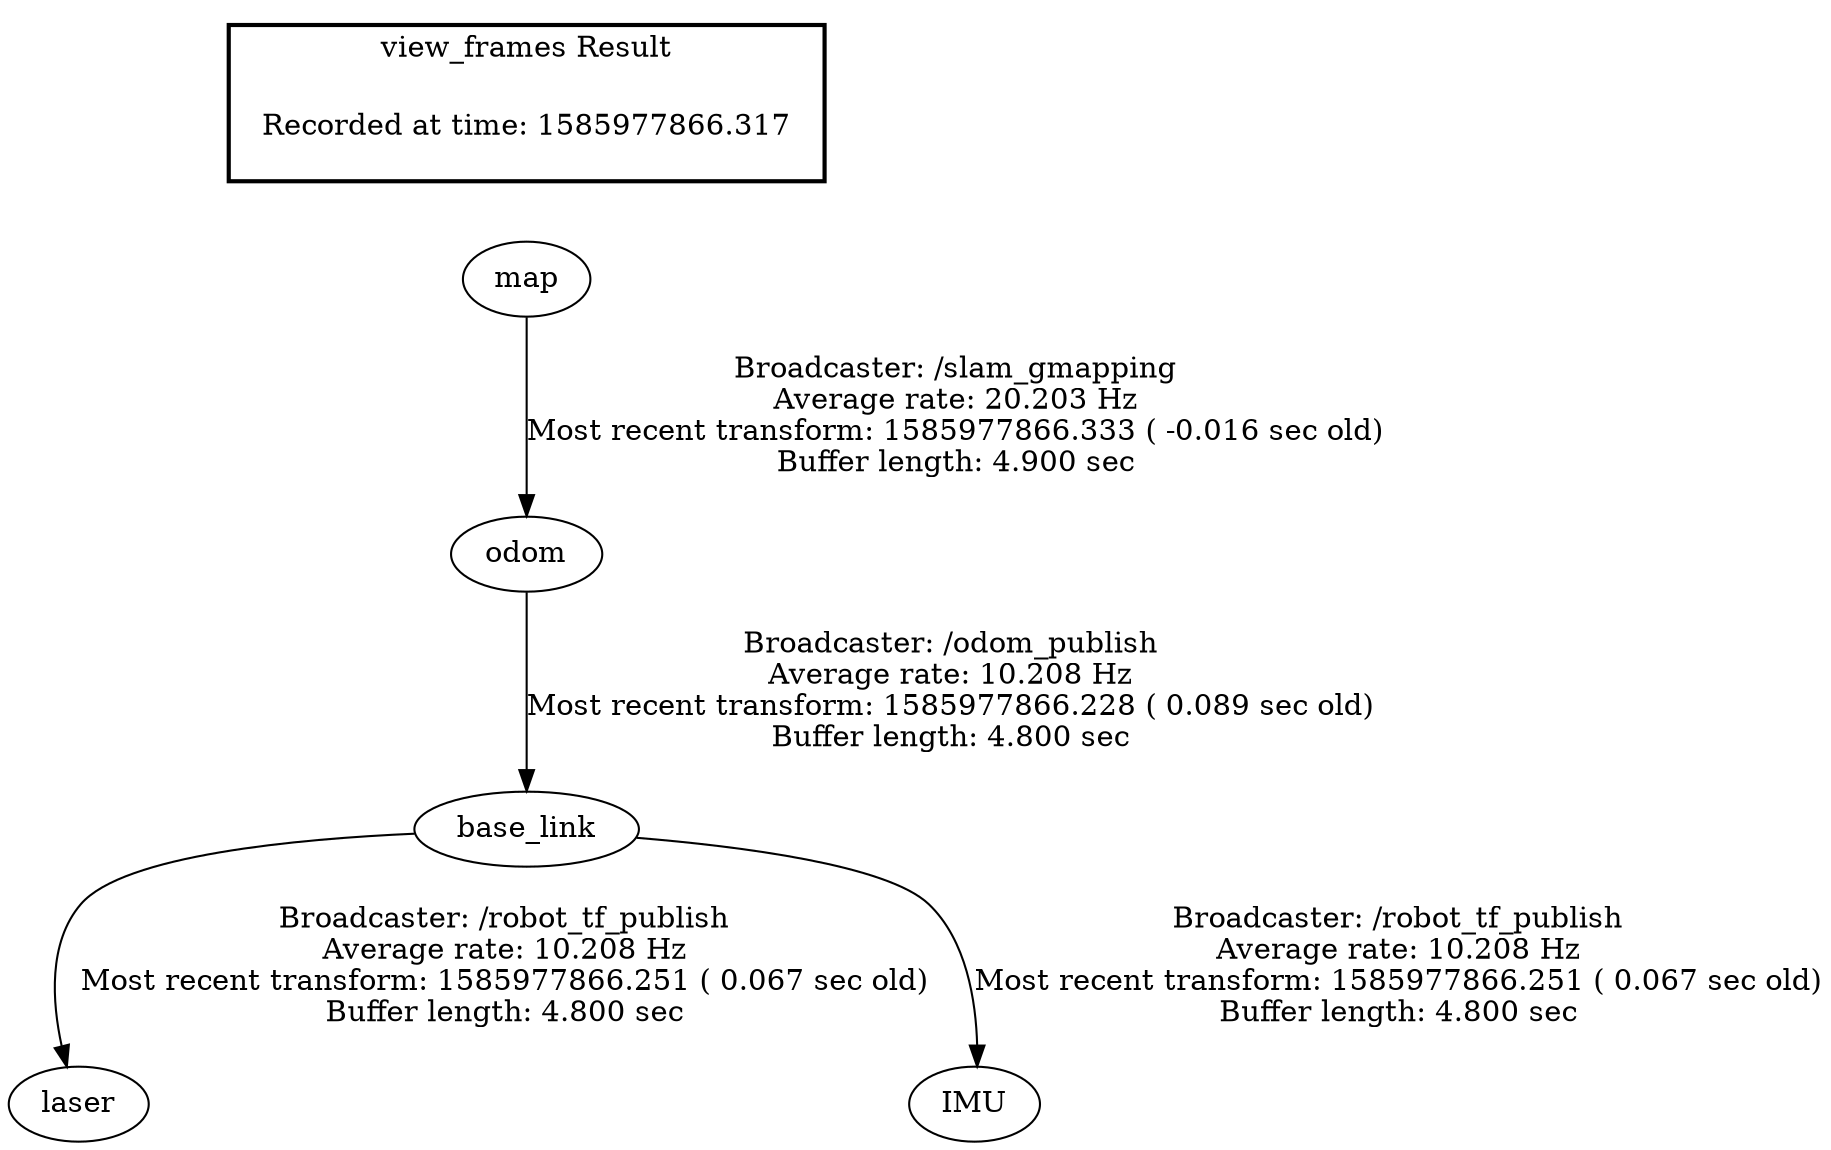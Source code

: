 digraph G {
"map" -> "odom"[label="Broadcaster: /slam_gmapping\nAverage rate: 20.203 Hz\nMost recent transform: 1585977866.333 ( -0.016 sec old)\nBuffer length: 4.900 sec\n"];
"odom" -> "base_link"[label="Broadcaster: /odom_publish\nAverage rate: 10.208 Hz\nMost recent transform: 1585977866.228 ( 0.089 sec old)\nBuffer length: 4.800 sec\n"];
"base_link" -> "laser"[label="Broadcaster: /robot_tf_publish\nAverage rate: 10.208 Hz\nMost recent transform: 1585977866.251 ( 0.067 sec old)\nBuffer length: 4.800 sec\n"];
"base_link" -> "IMU"[label="Broadcaster: /robot_tf_publish\nAverage rate: 10.208 Hz\nMost recent transform: 1585977866.251 ( 0.067 sec old)\nBuffer length: 4.800 sec\n"];
edge [style=invis];
 subgraph cluster_legend { style=bold; color=black; label ="view_frames Result";
"Recorded at time: 1585977866.317"[ shape=plaintext ] ;
 }->"map";
}